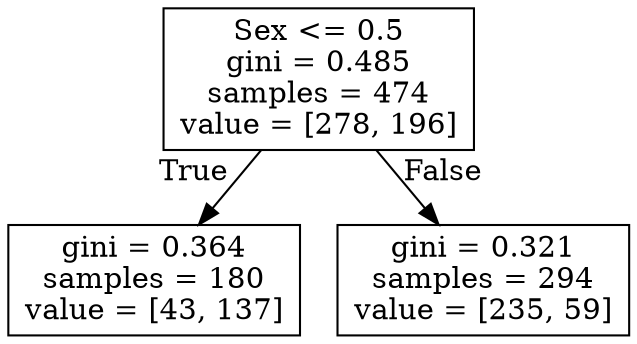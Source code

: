 digraph Tree {
node [shape=box] ;
0 [label="Sex <= 0.5\ngini = 0.485\nsamples = 474\nvalue = [278, 196]"] ;
1 [label="gini = 0.364\nsamples = 180\nvalue = [43, 137]"] ;
0 -> 1 [labeldistance=2.5, labelangle=45, headlabel="True"] ;
2 [label="gini = 0.321\nsamples = 294\nvalue = [235, 59]"] ;
0 -> 2 [labeldistance=2.5, labelangle=-45, headlabel="False"] ;
}